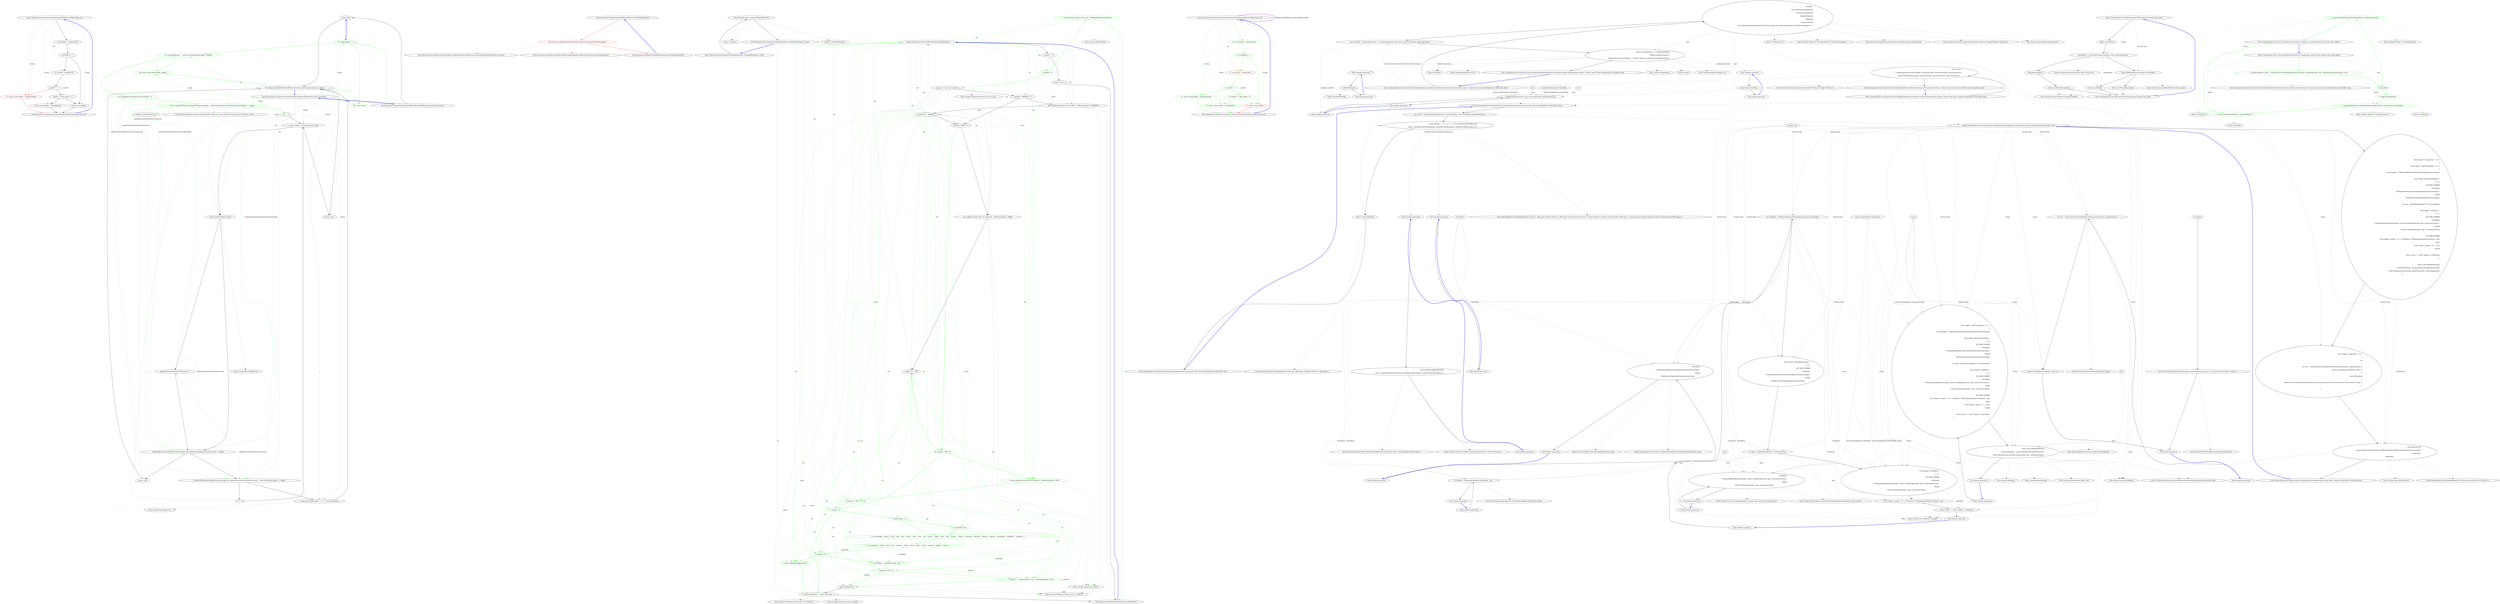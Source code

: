 digraph  {
m2_0 [cluster="Humanizer.Localisation.RussianFormatter.GetResourceKey(string, int)", file="EnglishNumberToWordsConverter.cs", label="Entry Humanizer.Localisation.RussianFormatter.GetResourceKey(string, int)", span="7-7"];
m2_1 [cluster="Humanizer.Localisation.RussianFormatter.GetResourceKey(string, int)", file="EnglishNumberToWordsConverter.cs", label="var mod100 = number%100", span="9-9"];
m2_3 [cluster="Humanizer.Localisation.RussianFormatter.GetResourceKey(string, int)", file="EnglishNumberToWordsConverter.cs", label="var mod10 = number%10", span="12-12"];
m2_5 [cluster="Humanizer.Localisation.RussianFormatter.GetResourceKey(string, int)", color=red, community=0, file="EnglishNumberToWordsConverter.cs", label="17: return resourceKey + SingularPostfix;", span="15-15"];
m2_7 [cluster="Humanizer.Localisation.RussianFormatter.GetResourceKey(string, int)", file="EnglishNumberToWordsConverter.cs", label="return resourceKey + PaucalPostfix;", span="18-18"];
m2_8 [cluster="Humanizer.Localisation.RussianFormatter.GetResourceKey(string, int)", file="EnglishNumberToWordsConverter.cs", label="return resourceKey;", span="21-21"];
m2_2 [cluster="Humanizer.Localisation.RussianFormatter.GetResourceKey(string, int)", file="EnglishNumberToWordsConverter.cs", label="mod100/10 != 1", span="10-10"];
m2_4 [cluster="Humanizer.Localisation.RussianFormatter.GetResourceKey(string, int)", file="EnglishNumberToWordsConverter.cs", label="mod10 == 1", span="14-14"];
m2_6 [cluster="Humanizer.Localisation.RussianFormatter.GetResourceKey(string, int)", file="EnglishNumberToWordsConverter.cs", label="mod10 > 1 && mod10 < 5", span="17-17"];
m2_9 [cluster="Humanizer.Localisation.RussianFormatter.GetResourceKey(string, int)", file="EnglishNumberToWordsConverter.cs", label="Exit Humanizer.Localisation.RussianFormatter.GetResourceKey(string, int)", span="7-7"];
m5_2 [cluster="Humanizer.FixedNumberOfCharactersTruncator.Truncate(string, int, string)", file="INumberToWordsConverter.cs", label="return null;", span="13-13"];
m5_3 [cluster="Humanizer.FixedNumberOfCharactersTruncator.Truncate(string, int, string)", color=green, community=0, file="INumberToWordsConverter.cs", label="10: value.Length == 0", span="15-15"];
m5_0 [cluster="Humanizer.Localisation.NumberToWords.INumberToWordsConverter.Convert(int)", file="INumberToWordsConverter.cs", label="Entry Humanizer.Localisation.NumberToWords.INumberToWordsConverter.Convert(int)", span="12-12"];
m5_1 [cluster="Humanizer.Localisation.NumberToWords.INumberToWordsConverter.Convert(int)", file="INumberToWordsConverter.cs", label="Exit Humanizer.Localisation.NumberToWords.INumberToWordsConverter.Convert(int)", span="12-12"];
m5_4 [cluster="Humanizer.FixedNumberOfCharactersTruncator.Truncate(string, int, string)", color=green, community=0, file="INumberToWordsConverter.cs", label="26: return value;", span="16-16"];
m5_5 [cluster="Humanizer.FixedNumberOfCharactersTruncator.Truncate(string, int, string)", color=green, community=0, file="INumberToWordsConverter.cs", label="10: truncationString == null || truncationString.Length > length", span="18-18"];
m5_6 [cluster="Humanizer.FixedNumberOfCharactersTruncator.Truncate(string, int, string)", color=green, community=0, file="INumberToWordsConverter.cs", label="26: return value.Substring(0, length);", span="19-19"];
m5_7 [cluster="Humanizer.FixedNumberOfCharactersTruncator.Truncate(string, int, string)", color=green, community=0, file="INumberToWordsConverter.cs", label="5: var alphaNumericalCharactersProcessed = 0", span="21-21"];
m5_8 [cluster="Humanizer.FixedNumberOfCharactersTruncator.Truncate(string, int, string)", color=green, community=0, file="INumberToWordsConverter.cs", label="26: var numberOfCharactersEqualToTruncateLength = value.ToCharArray().Count(Char.IsLetterOrDigit) == length", span="23-23"];
m5_9 [cluster="Humanizer.FixedNumberOfCharactersTruncator.Truncate(string, int, string)", file="INumberToWordsConverter.cs", label="var i = 0", span="25-25"];
m5_13 [cluster="Humanizer.FixedNumberOfCharactersTruncator.Truncate(string, int, string)", file="INumberToWordsConverter.cs", label="numberOfCharactersEqualToTruncateLength && alphaNumericalCharactersProcessed == length", span="30-30"];
m5_15 [cluster="Humanizer.FixedNumberOfCharactersTruncator.Truncate(string, int, string)", file="INumberToWordsConverter.cs", label="!numberOfCharactersEqualToTruncateLength && alphaNumericalCharactersProcessed + truncationString.Length == length", span="33-33"];
m5_12 [cluster="Humanizer.FixedNumberOfCharactersTruncator.Truncate(string, int, string)", file="INumberToWordsConverter.cs", label="alphaNumericalCharactersProcessed++", span="28-28"];
m5_10 [cluster="Humanizer.FixedNumberOfCharactersTruncator.Truncate(string, int, string)", file="INumberToWordsConverter.cs", label="i < value.Length - truncationString.Length", span="25-25"];
m5_11 [cluster="Humanizer.FixedNumberOfCharactersTruncator.Truncate(string, int, string)", file="INumberToWordsConverter.cs", label="Char.IsLetterOrDigit(value[i])", span="27-27"];
m5_14 [cluster="Humanizer.FixedNumberOfCharactersTruncator.Truncate(string, int, string)", file="INumberToWordsConverter.cs", label="return value;", span="31-31"];
m5_16 [cluster="Humanizer.FixedNumberOfCharactersTruncator.Truncate(string, int, string)", file="INumberToWordsConverter.cs", label="return value.Substring(0, i + 1) + truncationString;", span="34-34"];
m5_18 [cluster="Humanizer.FixedNumberOfCharactersTruncator.Truncate(string, int, string)", file="INumberToWordsConverter.cs", label="return value;", span="37-37"];
m5_17 [cluster="Humanizer.FixedNumberOfCharactersTruncator.Truncate(string, int, string)", file="INumberToWordsConverter.cs", label="i++", span="25-25"];
m5_19 [cluster="Humanizer.FixedNumberOfCharactersTruncator.Truncate(string, int, string)", file="INumberToWordsConverter.cs", label="Exit Humanizer.FixedNumberOfCharactersTruncator.Truncate(string, int, string)", span="10-10"];
m5_22 [cluster="System.Collections.Generic.IEnumerable<TSource>.Count<TSource>(System.Func<TSource, bool>)", file="INumberToWordsConverter.cs", label="Entry System.Collections.Generic.IEnumerable<TSource>.Count<TSource>(System.Func<TSource, bool>)", span="0-0"];
m5_23 [cluster="char.IsLetterOrDigit(char)", file="INumberToWordsConverter.cs", label="Entry char.IsLetterOrDigit(char)", span="0-0"];
m5_20 [cluster="string.Substring(int, int)", file="INumberToWordsConverter.cs", label="Entry string.Substring(int, int)", span="0-0"];
m5_21 [cluster="string.ToCharArray()", file="INumberToWordsConverter.cs", label="Entry string.ToCharArray()", span="0-0"];
m6_0 [cluster="Humanizer.NumberToOrdinalWordsExtension.ToOrdinalWords(int)", file="NumberToOrdinalWordsExtension.cs", label="Entry Humanizer.NumberToOrdinalWordsExtension.ToOrdinalWords(int)", span="14-14"];
m6_1 [cluster="Humanizer.NumberToOrdinalWordsExtension.ToOrdinalWords(int)", color=red, community=0, file="NumberToOrdinalWordsExtension.cs", label="26: return new EnglishNumberToWordsConverter().ConvertToOrdinal(number);", span="16-16"];
m6_2 [cluster="Humanizer.NumberToOrdinalWordsExtension.ToOrdinalWords(int)", file="NumberToOrdinalWordsExtension.cs", label="Exit Humanizer.NumberToOrdinalWordsExtension.ToOrdinalWords(int)", span="14-14"];
m6_3 [cluster="Humanizer.Localisation.NumberToWords.EnglishNumberToWordsConverter.EnglishNumberToWordsConverter()", file="NumberToOrdinalWordsExtension.cs", label="Entry Humanizer.Localisation.NumberToWords.EnglishNumberToWordsConverter.EnglishNumberToWordsConverter()", span="5-5"];
m6_4 [cluster="Humanizer.Localisation.NumberToWords.EnglishNumberToWordsConverter.ConvertToOrdinal(int)", file="NumberToOrdinalWordsExtension.cs", label="Entry Humanizer.Localisation.NumberToWords.EnglishNumberToWordsConverter.ConvertToOrdinal(int)", span="76-76"];
m7_4 [cluster="Unk.Equal", file="NumberToOrdinalWordsTests.cs", label="Entry Unk.Equal", span=""];
m7_0 [cluster="Humanizer.Tests.NumberToOrdinalWordsTests.ToOrdinalWords(int, string)", file="NumberToOrdinalWordsTests.cs", label="Entry Humanizer.Tests.NumberToOrdinalWordsTests.ToOrdinalWords(int, string)", span="50-50"];
m7_1 [cluster="Humanizer.Tests.NumberToOrdinalWordsTests.ToOrdinalWords(int, string)", file="NumberToOrdinalWordsTests.cs", label="Assert.Equal(words, number.ToOrdinalWords())", span="52-52"];
m7_2 [cluster="Humanizer.Tests.NumberToOrdinalWordsTests.ToOrdinalWords(int, string)", file="NumberToOrdinalWordsTests.cs", label="Exit Humanizer.Tests.NumberToOrdinalWordsTests.ToOrdinalWords(int, string)", span="50-50"];
m7_3 [cluster="int.ToOrdinalWords()", file="NumberToOrdinalWordsTests.cs", label="Entry int.ToOrdinalWords()", span="14-14"];
m8_28 [cluster="System.Math.Abs(int)", file="NumberToWordsExtension.cs", label="Entry System.Math.Abs(int)", span="0-0"];
m8_30 [cluster="System.Collections.Generic.List<T>.List()", file="NumberToWordsExtension.cs", label="Entry System.Collections.Generic.List<T>.List()", span="0-0"];
m8_32 [cluster="System.Collections.Generic.List<T>.ToArray()", file="NumberToWordsExtension.cs", label="Entry System.Collections.Generic.List<T>.ToArray()", span="0-0"];
m8_31 [cluster="System.Collections.Generic.List<T>.Add(T)", file="NumberToWordsExtension.cs", label="Entry System.Collections.Generic.List<T>.Add(T)", span="0-0"];
m8_33 [cluster="string.Join(string, params string[])", file="NumberToWordsExtension.cs", label="Entry string.Join(string, params string[])", span="0-0"];
m8_0 [cluster="Humanizer.NumberToWordsExtension.ToWords(int)", file="NumberToWordsExtension.cs", label="Entry Humanizer.NumberToWordsExtension.ToWords(int)", span="14-14"];
m8_3 [cluster="Humanizer.NumberToWordsExtension.ToWords(int)", color=green, community=0, file="NumberToWordsExtension.cs", label="3: number < 0", span="19-19"];
m8_1 [cluster="Humanizer.NumberToWordsExtension.ToWords(int)", file="NumberToWordsExtension.cs", label="number == 0", span="16-16"];
m8_4 [cluster="Humanizer.NumberToWordsExtension.ToWords(int)", color=green, community=0, file="NumberToWordsExtension.cs", label="7: return string.Format(''minus {0}'', ToWords(Math.Abs(number)));", span="20-20"];
m8_5 [cluster="Humanizer.NumberToWordsExtension.ToWords(int)", file="NumberToWordsExtension.cs", label="var parts = new List<string>()", span="22-22"];
m8_12 [cluster="Humanizer.NumberToWordsExtension.ToWords(int)", color=green, community=0, file="NumberToWordsExtension.cs", label="18: (number / 100) > 0", span="36-36"];
m8_8 [cluster="Humanizer.NumberToWordsExtension.ToWords(int)", file="NumberToWordsExtension.cs", label="number %= 1000000", span="27-27"];
m8_9 [cluster="Humanizer.NumberToWordsExtension.ToWords(int)", file="NumberToWordsExtension.cs", label="(number / 1000) > 0", span="30-30"];
m8_11 [cluster="Humanizer.NumberToWordsExtension.ToWords(int)", file="NumberToWordsExtension.cs", label="number %= 1000", span="33-33"];
m8_13 [cluster="Humanizer.NumberToWordsExtension.ToWords(int)", color=green, community=0, file="NumberToWordsExtension.cs", label="3: parts.Add(string.Format(''{0} hundred'', ToWords(number / 100)))", span="38-38"];
m8_15 [cluster="Humanizer.NumberToWordsExtension.ToWords(int)", color=green, community=0, file="NumberToWordsExtension.cs", label="3: number > 0", span="42-42"];
m8_14 [cluster="Humanizer.NumberToWordsExtension.ToWords(int)", color=green, community=0, file="NumberToWordsExtension.cs", label="7: number %= 100", span="39-39"];
m8_20 [cluster="Humanizer.NumberToWordsExtension.ToWords(int)", color=green, community=0, file="NumberToWordsExtension.cs", label="7: number < 20", span="50-50"];
m8_21 [cluster="Humanizer.NumberToWordsExtension.ToWords(int)", color=green, community=0, file="NumberToWordsExtension.cs", label="3: parts.Add(unitsMap[number])", span="51-51"];
m8_22 [cluster="Humanizer.NumberToWordsExtension.ToWords(int)", color=green, community=0, file="NumberToWordsExtension.cs", label="7: var lastPart = tensMap[number / 10]", span="54-54"];
m8_23 [cluster="Humanizer.NumberToWordsExtension.ToWords(int)", color=green, community=0, file="NumberToWordsExtension.cs", label="7: (number % 10) > 0", span="55-55"];
m8_24 [cluster="Humanizer.NumberToWordsExtension.ToWords(int)", color=green, community=0, file="NumberToWordsExtension.cs", label="7: lastPart += string.Format(''-{0}'', unitsMap[number % 10])", span="56-56"];
m8_16 [cluster="Humanizer.NumberToWordsExtension.ToWords(int)", color=green, community=0, file="NumberToWordsExtension.cs", label="7: parts.Count != 0", span="44-44"];
m8_26 [cluster="Humanizer.NumberToWordsExtension.ToWords(int)", file="NumberToWordsExtension.cs", label="return string.Join('' '', parts.ToArray());", span="61-61"];
m8_19 [cluster="Humanizer.NumberToWordsExtension.ToWords(int)", color=green, community=0, file="NumberToWordsExtension.cs", label="3: var tensMap = new[] { ''zero'', ''ten'', ''twenty'', ''thirty'', ''forty'', ''fifty'', ''sixty'', ''seventy'', ''eighty'', ''ninety'' }", span="48-48"];
m8_18 [cluster="Humanizer.NumberToWordsExtension.ToWords(int)", color=green, community=0, file="NumberToWordsExtension.cs", label="7: var unitsMap = new[] { ''zero'', ''one'', ''two'', ''three'', ''four'', ''five'', ''six'', ''seven'', ''eight'', ''nine'', ''ten'', ''eleven'', ''twelve'', ''thirteen'', ''fourteen'', ''fifteen'', ''sixteen'', ''seventeen'', ''eighteen'', ''nineteen'' }", span="47-47"];
m8_25 [cluster="Humanizer.NumberToWordsExtension.ToWords(int)", file="NumberToWordsExtension.cs", label="parts.Add(lastPart)", span="57-57"];
m8_17 [cluster="Humanizer.NumberToWordsExtension.ToWords(int)", color=green, community=0, file="NumberToWordsExtension.cs", label="3: parts.Add(''and'')", span="45-45"];
m8_7 [cluster="Humanizer.NumberToWordsExtension.ToWords(int)", file="NumberToWordsExtension.cs", label="parts.Add(string.Format(''{0} million'', ToWords(number / 1000000)))", span="26-26"];
m8_10 [cluster="Humanizer.NumberToWordsExtension.ToWords(int)", file="NumberToWordsExtension.cs", label="parts.Add(string.Format(''{0} thousand'', ToWords(number / 1000)))", span="32-32"];
m8_6 [cluster="Humanizer.NumberToWordsExtension.ToWords(int)", file="NumberToWordsExtension.cs", label="(number / 1000000) > 0", span="24-24"];
m8_2 [cluster="Humanizer.NumberToWordsExtension.ToWords(int)", file="NumberToWordsExtension.cs", label="return ''zero'';", span="17-17"];
m8_27 [cluster="Humanizer.NumberToWordsExtension.ToWords(int)", file="NumberToWordsExtension.cs", label="Exit Humanizer.NumberToWordsExtension.ToWords(int)", span="14-14"];
m8_29 [cluster="string.Format(string, object)", file="NumberToWordsExtension.cs", label="Entry string.Format(string, object)", span="0-0"];
m10_0 [cluster="Humanizer.Localisation.Formatters.RussianFormatter.GetResourceKey(string, int)", file="RussianFormatter.cs", label="Entry Humanizer.Localisation.Formatters.RussianFormatter.GetResourceKey(string, int)", span="7-7"];
m10_1 [cluster="Humanizer.Localisation.Formatters.RussianFormatter.GetResourceKey(string, int)", color=green, community=0, file="RussianFormatter.cs", label="11: var mod100 = number%100", span="9-9"];
m10_3 [cluster="Humanizer.Localisation.Formatters.RussianFormatter.GetResourceKey(string, int)", color=red, community=0, file="RussianFormatter.cs", label="11: var mod10 = number%10", span="12-12"];
m10_5 [cluster="Humanizer.Localisation.Formatters.RussianFormatter.GetResourceKey(string, int)", color=green, community=0, file="RussianFormatter.cs", label="11: return resourceKey + SingularPostfix;", span="15-15"];
m10_7 [cluster="Humanizer.Localisation.Formatters.RussianFormatter.GetResourceKey(string, int)", color=green, community=0, file="RussianFormatter.cs", label="11: return resourceKey + PaucalPostfix;", span="18-18"];
m10_8 [cluster="Humanizer.Localisation.Formatters.RussianFormatter.GetResourceKey(string, int)", color=red, community=0, file="RussianFormatter.cs", label="11: return resourceKey;", span="21-21"];
m10_2 [cluster="Humanizer.Localisation.Formatters.RussianFormatter.GetResourceKey(string, int)", color=green, community=0, file="RussianFormatter.cs", label="17: mod100/10 != 1", span="10-10"];
m10_4 [cluster="Humanizer.Localisation.Formatters.RussianFormatter.GetResourceKey(string, int)", color=green, community=0, file="RussianFormatter.cs", label="11: mod10 == 1", span="14-14"];
m10_6 [cluster="Humanizer.Localisation.Formatters.RussianFormatter.GetResourceKey(string, int)", color=green, community=0, file="RussianFormatter.cs", label="17: mod10 > 1 && mod10 < 5", span="17-17"];
m10_9 [cluster="Humanizer.Localisation.Formatters.RussianFormatter.GetResourceKey(string, int)", file="RussianFormatter.cs", label="Exit Humanizer.Localisation.Formatters.RussianFormatter.GetResourceKey(string, int)", span="7-7"];
m12_76 [cluster="System.Convert.ChangeType(object, System.Type, System.IFormatProvider)", file="RussianGrammaticalNumberDetector.cs", label="Entry System.Convert.ChangeType(object, System.Type, System.IFormatProvider)", span="0-0"];
m12_49 [cluster="System.Type.IsPrimitiveEx()", file="RussianGrammaticalNumberDetector.cs", label="Entry System.Type.IsPrimitiveEx()", span="228-228"];
m12_17 [cluster="Unk.Any", file="RussianGrammaticalNumberDetector.cs", label="Entry Unk.Any", span=""];
m12_44 [cluster="System.Exception.RethrowWhenAbsentIn(System.Collections.Generic.IEnumerable<System.Type>)", file="RussianGrammaticalNumberDetector.cs", label="Entry System.Exception.RethrowWhenAbsentIn(System.Collections.Generic.IEnumerable<System.Type>)", span="11-11"];
m12_91 [cluster="CommandLine.Core.TypeConverter.ToEnum(string, System.Type, bool)", file="RussianGrammaticalNumberDetector.cs", label="Entry CommandLine.Core.TypeConverter.ToEnum(string, System.Type, bool)", span="110-110"];
m12_92 [cluster="CommandLine.Core.TypeConverter.ToEnum(string, System.Type, bool)", file="RussianGrammaticalNumberDetector.cs", label="object parsedValue", span="112-112"];
m12_93 [cluster="CommandLine.Core.TypeConverter.ToEnum(string, System.Type, bool)", file="RussianGrammaticalNumberDetector.cs", label="parsedValue = Enum.Parse(conversionType, value, ignoreValueCase)", span="115-115"];
m12_96 [cluster="CommandLine.Core.TypeConverter.ToEnum(string, System.Type, bool)", file="RussianGrammaticalNumberDetector.cs", label="Enum.IsDefined(conversionType, parsedValue)", span="121-121"];
m12_94 [cluster="CommandLine.Core.TypeConverter.ToEnum(string, System.Type, bool)", file="RussianGrammaticalNumberDetector.cs", label=ArgumentException, span="117-117"];
m12_97 [cluster="CommandLine.Core.TypeConverter.ToEnum(string, System.Type, bool)", file="RussianGrammaticalNumberDetector.cs", label="return parsedValue;", span="123-123"];
m12_95 [cluster="CommandLine.Core.TypeConverter.ToEnum(string, System.Type, bool)", file="RussianGrammaticalNumberDetector.cs", label="throw new FormatException();", span="119-119"];
m12_98 [cluster="CommandLine.Core.TypeConverter.ToEnum(string, System.Type, bool)", file="RussianGrammaticalNumberDetector.cs", label="throw new FormatException();", span="125-125"];
m12_99 [cluster="CommandLine.Core.TypeConverter.ToEnum(string, System.Type, bool)", file="RussianGrammaticalNumberDetector.cs", label="Exit CommandLine.Core.TypeConverter.ToEnum(string, System.Type, bool)", span="110-110"];
m12_102 [cluster="System.Enum.IsDefined(System.Type, object)", file="RussianGrammaticalNumberDetector.cs", label="Entry System.Enum.IsDefined(System.Type, object)", span="0-0"];
m12_18 [cluster="CSharpx.Maybe.Nothing<T>()", file="RussianGrammaticalNumberDetector.cs", label="Entry CSharpx.Maybe.Nothing<T>()", span="116-116"];
m12_100 [cluster="System.Enum.Parse(System.Type, string, bool)", file="RussianGrammaticalNumberDetector.cs", label="Entry System.Enum.Parse(System.Type, string, bool)", span="0-0"];
m12_72 [cluster="System.Nullable.GetUnderlyingType(System.Type)", file="RussianGrammaticalNumberDetector.cs", label="Entry System.Nullable.GetUnderlyingType(System.Type)", span="0-0"];
m12_13 [cluster="T.ToMaybe<T>()", file="RussianGrammaticalNumberDetector.cs", label="Entry T.ToMaybe<T>()", span="249-249"];
m12_27 [cluster="Unk.MatchNothing", file="RussianGrammaticalNumberDetector.cs", label="Entry Unk.MatchNothing", span=""];
m12_77 [cluster="CommandLine.Infrastructure.FSharpOptionHelper.Some(System.Type, object)", file="RussianGrammaticalNumberDetector.cs", label="Entry CommandLine.Infrastructure.FSharpOptionHelper.Some(System.Type, object)", span="21-21"];
m12_3 [cluster="System.Collections.Generic.IEnumerable<TSource>.Single<TSource>()", file="RussianGrammaticalNumberDetector.cs", label="Entry System.Collections.Generic.IEnumerable<TSource>.Single<TSource>()", span="0-0"];
m12_37 [cluster="RailwaySharp.ErrorHandling.Result<TSuccess, TMessage>.ToMaybe<TSuccess, TMessage>()", file="RussianGrammaticalNumberDetector.cs", label="Entry RailwaySharp.ErrorHandling.Result<TSuccess, TMessage>.ToMaybe<TSuccess, TMessage>()", span="25-25"];
m12_35 [cluster="CommandLine.Core.TypeConverter.ChangeTypeScalarImpl(string, System.Type, System.Globalization.CultureInfo, bool)", file="RussianGrammaticalNumberDetector.cs", label="Entry CommandLine.Core.TypeConverter.ChangeTypeScalarImpl(string, System.Type, System.Globalization.CultureInfo, bool)", span="51-51"];
m12_45 [cluster="CommandLine.Core.TypeConverter.ChangeTypeScalarImpl(string, System.Type, System.Globalization.CultureInfo, bool)", file="RussianGrammaticalNumberDetector.cs", label="Func<object> changeType = () =>\r\n            {\r\n                Func<object> safeChangeType = () =>\r\n                {\r\n                    var isFsOption = ReflectionHelper.IsFSharpOptionType(conversionType);\r\n\r\n                    Func<Type> getUnderlyingType =\r\n                        () =>\r\n#if !SKIP_FSHARP\r\n                            isFsOption\r\n                                ? FSharpOptionHelper.GetUnderlyingType(conversionType) :\r\n#endif\r\n                                Nullable.GetUnderlyingType(conversionType);\r\n\r\n                    var type = getUnderlyingType() ?? conversionType;\r\n\r\n                    Func<object> withValue =\r\n                        () =>\r\n#if !SKIP_FSHARP\r\n                            isFsOption\r\n                                ? FSharpOptionHelper.Some(type, Convert.ChangeType(value, type, conversionCulture)) :\r\n#endif\r\n                                Convert.ChangeType(value, type, conversionCulture);\r\n\r\n#if !SKIP_FSHARP\r\n                    Func<object> empty = () => isFsOption ? FSharpOptionHelper.None(type) : null;\r\n#else\r\n                    Func<object> empty = () => null;\r\n#endif\r\n\r\n                    return (value == null) ? empty() : withValue();\r\n                };\r\n\r\n                return value.IsBooleanString()\r\n                    ? value.ToBoolean() : conversionType.GetTypeInfo().IsEnum\r\n                        ? value.ToEnum(conversionType, ignoreValueCase) : safeChangeType();\r\n            }", span="53-89"];
m12_46 [cluster="CommandLine.Core.TypeConverter.ChangeTypeScalarImpl(string, System.Type, System.Globalization.CultureInfo, bool)", file="RussianGrammaticalNumberDetector.cs", label="Func<object> makeType = () =>\r\n            {\r\n                try\r\n                {\r\n                    var ctor = conversionType.GetTypeInfo().GetConstructor(new[] { typeof(string) });\r\n                    return ctor.Invoke(new object[] { value });\r\n                }\r\n                catch (Exception)\r\n                {\r\n                    throw new FormatException(''Destination conversion type must have a constructor that accepts a string.'');\r\n                }\r\n            }", span="91-102"];
m12_47 [cluster="CommandLine.Core.TypeConverter.ChangeTypeScalarImpl(string, System.Type, System.Globalization.CultureInfo, bool)", file="RussianGrammaticalNumberDetector.cs", label="return Result.Try(\r\n                conversionType.IsPrimitiveEx() || ReflectionHelper.IsFSharpOptionType(conversionType)\r\n                    ? changeType\r\n                    : makeType);", span="104-107"];
m12_48 [cluster="CommandLine.Core.TypeConverter.ChangeTypeScalarImpl(string, System.Type, System.Globalization.CultureInfo, bool)", file="RussianGrammaticalNumberDetector.cs", label="Exit CommandLine.Core.TypeConverter.ChangeTypeScalarImpl(string, System.Type, System.Globalization.CultureInfo, bool)", span="51-51"];
m12_15 [cluster="CSharpx.Maybe<T>.FromJustOrFail<T>(System.Exception)", file="RussianGrammaticalNumberDetector.cs", label="Entry CSharpx.Maybe<T>.FromJustOrFail<T>(System.Exception)", span="355-355"];
m12_14 [cluster="System.InvalidOperationException.InvalidOperationException(string)", file="RussianGrammaticalNumberDetector.cs", label="Entry System.InvalidOperationException.InvalidOperationException(string)", span="0-0"];
m12_20 [cluster="CSharpx.Maybe.Just<T>(T)", file="RussianGrammaticalNumberDetector.cs", label="Entry CSharpx.Maybe.Just<T>(T)", span="124-124"];
m12_0 [cluster="CommandLine.Core.TypeConverter.ChangeType(System.Collections.Generic.IEnumerable<string>, System.Type, bool, System.Globalization.CultureInfo, bool)", file="RussianGrammaticalNumberDetector.cs", label="Entry CommandLine.Core.TypeConverter.ChangeType(System.Collections.Generic.IEnumerable<string>, System.Type, bool, System.Globalization.CultureInfo, bool)", span="18-18"];
m12_1 [cluster="CommandLine.Core.TypeConverter.ChangeType(System.Collections.Generic.IEnumerable<string>, System.Type, bool, System.Globalization.CultureInfo, bool)", file="RussianGrammaticalNumberDetector.cs", label="return scalar\r\n                ? ChangeTypeScalar(values.Single(), conversionType, conversionCulture, ignoreValueCase)\r\n                : ChangeTypeSequence(values, conversionType, conversionCulture, ignoreValueCase);", span="20-22"];
m12_2 [cluster="CommandLine.Core.TypeConverter.ChangeType(System.Collections.Generic.IEnumerable<string>, System.Type, bool, System.Globalization.CultureInfo, bool)", file="RussianGrammaticalNumberDetector.cs", label="Exit CommandLine.Core.TypeConverter.ChangeType(System.Collections.Generic.IEnumerable<string>, System.Type, bool, System.Globalization.CultureInfo, bool)", span="18-18"];
m12_90 [cluster="System.FormatException.FormatException(string)", file="RussianGrammaticalNumberDetector.cs", label="Entry System.FormatException.FormatException(string)", span="0-0"];
m12_12 [cluster="System.Collections.Generic.IEnumerable<TSource>.SingleOrDefault<TSource>()", file="RussianGrammaticalNumberDetector.cs", label="Entry System.Collections.Generic.IEnumerable<TSource>.SingleOrDefault<TSource>()", span="0-0"];
m12_101 [cluster="System.FormatException.FormatException()", file="RussianGrammaticalNumberDetector.cs", label="Entry System.FormatException.FormatException()", span="0-0"];
m12_71 [cluster="CommandLine.Infrastructure.FSharpOptionHelper.GetUnderlyingType(System.Type)", file="RussianGrammaticalNumberDetector.cs", label="Entry CommandLine.Infrastructure.FSharpOptionHelper.GetUnderlyingType(System.Type)", span="12-12"];
m12_5 [cluster="CommandLine.Core.TypeConverter.ChangeTypeSequence(System.Collections.Generic.IEnumerable<string>, System.Type, System.Globalization.CultureInfo, bool)", file="RussianGrammaticalNumberDetector.cs", label="Entry CommandLine.Core.TypeConverter.ChangeTypeSequence(System.Collections.Generic.IEnumerable<string>, System.Type, System.Globalization.CultureInfo, bool)", span="25-25"];
m12_6 [cluster="CommandLine.Core.TypeConverter.ChangeTypeSequence(System.Collections.Generic.IEnumerable<string>, System.Type, System.Globalization.CultureInfo, bool)", file="RussianGrammaticalNumberDetector.cs", label="var type =\r\n                conversionType.GetTypeInfo()\r\n                              .GetGenericArguments()\r\n                              .SingleOrDefault()\r\n                              .ToMaybe()\r\n                              .FromJustOrFail(\r\n                                  new InvalidOperationException(''Non scalar properties should be sequence of type IEnumerable<T>.'')\r\n                    )", span="27-34"];
m12_7 [cluster="CommandLine.Core.TypeConverter.ChangeTypeSequence(System.Collections.Generic.IEnumerable<string>, System.Type, System.Globalization.CultureInfo, bool)", file="RussianGrammaticalNumberDetector.cs", label="var converted = values.Select(value => ChangeTypeScalar(value, type, conversionCulture, ignoreValueCase))", span="36-36"];
m12_8 [cluster="CommandLine.Core.TypeConverter.ChangeTypeSequence(System.Collections.Generic.IEnumerable<string>, System.Type, System.Globalization.CultureInfo, bool)", file="RussianGrammaticalNumberDetector.cs", label="return converted.Any(a => a.MatchNothing())\r\n                ? Maybe.Nothing<object>()\r\n                : Maybe.Just(converted.Select(c => ((Just<object>)c).Value).ToUntypedArray(type));", span="38-40"];
m12_9 [cluster="CommandLine.Core.TypeConverter.ChangeTypeSequence(System.Collections.Generic.IEnumerable<string>, System.Type, System.Globalization.CultureInfo, bool)", file="RussianGrammaticalNumberDetector.cs", label="Exit CommandLine.Core.TypeConverter.ChangeTypeSequence(System.Collections.Generic.IEnumerable<string>, System.Type, System.Globalization.CultureInfo, bool)", span="25-25"];
m12_11 [cluster="System.Type.GetGenericArguments()", file="RussianGrammaticalNumberDetector.cs", label="Entry System.Type.GetGenericArguments()", span="0-0"];
m12_43 [cluster="System.Collections.Generic.IEnumerable<TSource>.First<TSource>()", file="RussianGrammaticalNumberDetector.cs", label="Entry System.Collections.Generic.IEnumerable<TSource>.First<TSource>()", span="0-0"];
m12_36 [cluster="RailwaySharp.ErrorHandling.Result<TSuccess, TMessage>.Match<TSuccess, TMessage>(System.Action<TSuccess, System.Collections.Generic.IEnumerable<TMessage>>, System.Action<System.Collections.Generic.IEnumerable<TMessage>>)", file="RussianGrammaticalNumberDetector.cs", label="Entry RailwaySharp.ErrorHandling.Result<TSuccess, TMessage>.Match<TSuccess, TMessage>(System.Action<TSuccess, System.Collections.Generic.IEnumerable<TMessage>>, System.Action<System.Collections.Generic.IEnumerable<TMessage>>)", span="495-495"];
m12_10 [cluster="System.Type.GetTypeInfo()", file="RussianGrammaticalNumberDetector.cs", label="Entry System.Type.GetTypeInfo()", span="0-0"];
m12_82 [cluster="lambda expression", file="RussianGrammaticalNumberDetector.cs", label="Entry lambda expression", span="91-102"];
m12_22 [cluster="lambda expression", file="RussianGrammaticalNumberDetector.cs", label="ChangeTypeScalar(value, type, conversionCulture, ignoreValueCase)", span="36-36"];
m12_21 [cluster="lambda expression", file="RussianGrammaticalNumberDetector.cs", label="Entry lambda expression", span="36-36"];
m12_24 [cluster="lambda expression", file="RussianGrammaticalNumberDetector.cs", label="Entry lambda expression", span="38-38"];
m12_28 [cluster="lambda expression", file="RussianGrammaticalNumberDetector.cs", label="Entry lambda expression", span="40-40"];
m12_23 [cluster="lambda expression", file="RussianGrammaticalNumberDetector.cs", label="Exit lambda expression", span="36-36"];
m12_25 [cluster="lambda expression", file="RussianGrammaticalNumberDetector.cs", label="a.MatchNothing()", span="38-38"];
m12_26 [cluster="lambda expression", file="RussianGrammaticalNumberDetector.cs", label="Exit lambda expression", span="38-38"];
m12_29 [cluster="lambda expression", file="RussianGrammaticalNumberDetector.cs", label="((Just<object>)c).Value", span="40-40"];
m12_30 [cluster="lambda expression", file="RussianGrammaticalNumberDetector.cs", label="Exit lambda expression", span="40-40"];
m12_38 [cluster="lambda expression", file="RussianGrammaticalNumberDetector.cs", label="Entry lambda expression", span="46-46"];
m12_40 [cluster="lambda expression", file="RussianGrammaticalNumberDetector.cs", label="Entry lambda expression", span="46-47"];
m12_39 [cluster="lambda expression", file="RussianGrammaticalNumberDetector.cs", label="Exit lambda expression", span="46-46"];
m12_41 [cluster="lambda expression", file="RussianGrammaticalNumberDetector.cs", label="e.First().RethrowWhenAbsentIn(\r\n                new[] { typeof(InvalidCastException), typeof(FormatException), typeof(OverflowException) })", span="46-47"];
m12_42 [cluster="lambda expression", file="RussianGrammaticalNumberDetector.cs", label="Exit lambda expression", span="46-47"];
m12_53 [cluster="lambda expression", file="RussianGrammaticalNumberDetector.cs", label="Func<object> safeChangeType = () =>\r\n                {\r\n                    var isFsOption = ReflectionHelper.IsFSharpOptionType(conversionType);\r\n\r\n                    Func<Type> getUnderlyingType =\r\n                        () =>\r\n#if !SKIP_FSHARP\r\n                            isFsOption\r\n                                ? FSharpOptionHelper.GetUnderlyingType(conversionType) :\r\n#endif\r\n                                Nullable.GetUnderlyingType(conversionType);\r\n\r\n                    var type = getUnderlyingType() ?? conversionType;\r\n\r\n                    Func<object> withValue =\r\n                        () =>\r\n#if !SKIP_FSHARP\r\n                            isFsOption\r\n                                ? FSharpOptionHelper.Some(type, Convert.ChangeType(value, type, conversionCulture)) :\r\n#endif\r\n                                Convert.ChangeType(value, type, conversionCulture);\r\n\r\n#if !SKIP_FSHARP\r\n                    Func<object> empty = () => isFsOption ? FSharpOptionHelper.None(type) : null;\r\n#else\r\n                    Func<object> empty = () => null;\r\n#endif\r\n\r\n                    return (value == null) ? empty() : withValue();\r\n                }", span="55-84"];
m12_61 [cluster="lambda expression", file="RussianGrammaticalNumberDetector.cs", label="var isFsOption = ReflectionHelper.IsFSharpOptionType(conversionType)", span="57-57"];
m12_62 [cluster="lambda expression", file="RussianGrammaticalNumberDetector.cs", label="Func<Type> getUnderlyingType =\r\n                        () =>\r\n#if !SKIP_FSHARP\r\n                            isFsOption\r\n                                ? FSharpOptionHelper.GetUnderlyingType(conversionType) :\r\n#endif\r\n                                Nullable.GetUnderlyingType(conversionType)", span="59-65"];
m12_69 [cluster="lambda expression", file="RussianGrammaticalNumberDetector.cs", label="isFsOption\r\n                                ? FSharpOptionHelper.GetUnderlyingType(conversionType) :\r\n#endif\r\n                                Nullable.GetUnderlyingType(conversionType)", span="62-65"];
m12_63 [cluster="lambda expression", file="RussianGrammaticalNumberDetector.cs", label="var type = getUnderlyingType() ?? conversionType", span="67-67"];
m12_64 [cluster="lambda expression", file="RussianGrammaticalNumberDetector.cs", label="Func<object> withValue =\r\n                        () =>\r\n#if !SKIP_FSHARP\r\n                            isFsOption\r\n                                ? FSharpOptionHelper.Some(type, Convert.ChangeType(value, type, conversionCulture)) :\r\n#endif\r\n                                Convert.ChangeType(value, type, conversionCulture)", span="69-75"];
m12_74 [cluster="lambda expression", file="RussianGrammaticalNumberDetector.cs", label="isFsOption\r\n                                ? FSharpOptionHelper.Some(type, Convert.ChangeType(value, type, conversionCulture)) :\r\n#endif\r\n                                Convert.ChangeType(value, type, conversionCulture)", span="72-75"];
m12_66 [cluster="lambda expression", file="RussianGrammaticalNumberDetector.cs", label="return (value == null) ? empty() : withValue();", span="83-83"];
m12_54 [cluster="lambda expression", file="RussianGrammaticalNumberDetector.cs", label="return value.IsBooleanString()\r\n                    ? value.ToBoolean() : conversionType.GetTypeInfo().IsEnum\r\n                        ? value.ToEnum(conversionType, ignoreValueCase) : safeChangeType();", span="86-88"];
m12_83 [cluster="lambda expression", file="RussianGrammaticalNumberDetector.cs", label="var ctor = conversionType.GetTypeInfo().GetConstructor(new[] { typeof(string) })", span="95-95"];
m12_84 [cluster="lambda expression", file="RussianGrammaticalNumberDetector.cs", label="return ctor.Invoke(new object[] { value });", span="96-96"];
m12_52 [cluster="lambda expression", file="RussianGrammaticalNumberDetector.cs", label="Entry lambda expression", span="53-89"];
m12_55 [cluster="lambda expression", file="RussianGrammaticalNumberDetector.cs", label="Exit lambda expression", span="53-89"];
m12_60 [cluster="lambda expression", file="RussianGrammaticalNumberDetector.cs", label="Entry lambda expression", span="55-84"];
m12_65 [cluster="lambda expression", file="RussianGrammaticalNumberDetector.cs", label="Func<object> empty = () => isFsOption ? FSharpOptionHelper.None(type) : null", span="78-78"];
m12_79 [cluster="lambda expression", file="RussianGrammaticalNumberDetector.cs", label="isFsOption ? FSharpOptionHelper.None(type) : null", span="78-78"];
m12_67 [cluster="lambda expression", file="RussianGrammaticalNumberDetector.cs", label="Exit lambda expression", span="55-84"];
m12_68 [cluster="lambda expression", file="RussianGrammaticalNumberDetector.cs", label="Entry lambda expression", span="60-65"];
m12_70 [cluster="lambda expression", file="RussianGrammaticalNumberDetector.cs", label="Exit lambda expression", span="60-65"];
m12_73 [cluster="lambda expression", file="RussianGrammaticalNumberDetector.cs", label="Entry lambda expression", span="70-75"];
m12_75 [cluster="lambda expression", file="RussianGrammaticalNumberDetector.cs", label="Exit lambda expression", span="70-75"];
m12_78 [cluster="lambda expression", file="RussianGrammaticalNumberDetector.cs", label="Entry lambda expression", span="78-78"];
m12_80 [cluster="lambda expression", file="RussianGrammaticalNumberDetector.cs", label="Exit lambda expression", span="78-78"];
m12_85 [cluster="lambda expression", file="RussianGrammaticalNumberDetector.cs", label=Exception, span="98-98"];
m12_86 [cluster="lambda expression", file="RussianGrammaticalNumberDetector.cs", label="throw new FormatException(''Destination conversion type must have a constructor that accepts a string.'');", span="100-100"];
m12_87 [cluster="lambda expression", file="RussianGrammaticalNumberDetector.cs", label="Exit lambda expression", span="91-102"];
m12_4 [cluster="CommandLine.Core.TypeConverter.ChangeTypeScalar(string, System.Type, System.Globalization.CultureInfo, bool)", file="RussianGrammaticalNumberDetector.cs", label="Entry CommandLine.Core.TypeConverter.ChangeTypeScalar(string, System.Type, System.Globalization.CultureInfo, bool)", span="43-43"];
m12_31 [cluster="CommandLine.Core.TypeConverter.ChangeTypeScalar(string, System.Type, System.Globalization.CultureInfo, bool)", file="RussianGrammaticalNumberDetector.cs", label="var result = ChangeTypeScalarImpl(value, conversionType, conversionCulture, ignoreValueCase)", span="45-45"];
m12_32 [cluster="CommandLine.Core.TypeConverter.ChangeTypeScalar(string, System.Type, System.Globalization.CultureInfo, bool)", file="RussianGrammaticalNumberDetector.cs", label="result.Match((_,__) => { }, e => e.First().RethrowWhenAbsentIn(\r\n                new[] { typeof(InvalidCastException), typeof(FormatException), typeof(OverflowException) }))", span="46-47"];
m12_33 [cluster="CommandLine.Core.TypeConverter.ChangeTypeScalar(string, System.Type, System.Globalization.CultureInfo, bool)", file="RussianGrammaticalNumberDetector.cs", label="return result.ToMaybe();", span="48-48"];
m12_34 [cluster="CommandLine.Core.TypeConverter.ChangeTypeScalar(string, System.Type, System.Globalization.CultureInfo, bool)", file="RussianGrammaticalNumberDetector.cs", label="Exit CommandLine.Core.TypeConverter.ChangeTypeScalar(string, System.Type, System.Globalization.CultureInfo, bool)", span="43-43"];
m12_16 [cluster="Unk.Select", file="RussianGrammaticalNumberDetector.cs", label="Entry Unk.Select", span=""];
m12_57 [cluster="string.ToBoolean()", file="RussianGrammaticalNumberDetector.cs", label="Entry string.ToBoolean()", span="71-71"];
m12_51 [cluster="RailwaySharp.ErrorHandling.Result.Try<TSuccess>(System.Func<TSuccess>)", file="RussianGrammaticalNumberDetector.cs", label="Entry RailwaySharp.ErrorHandling.Result.Try<TSuccess>(System.Func<TSuccess>)", span="210-210"];
m12_89 [cluster="System.Reflection.ConstructorInfo.Invoke(object[])", file="RussianGrammaticalNumberDetector.cs", label="Entry System.Reflection.ConstructorInfo.Invoke(object[])", span="0-0"];
m12_56 [cluster="string.IsBooleanString()", file="RussianGrammaticalNumberDetector.cs", label="Entry string.IsBooleanString()", span="65-65"];
m12_58 [cluster="string.ToEnum(System.Type, bool)", file="RussianGrammaticalNumberDetector.cs", label="Entry string.ToEnum(System.Type, bool)", span="110-110"];
m12_88 [cluster="System.Type.GetConstructor(System.Type[])", file="RussianGrammaticalNumberDetector.cs", label="Entry System.Type.GetConstructor(System.Type[])", span="0-0"];
m12_19 [cluster="Unk.ToUntypedArray", file="RussianGrammaticalNumberDetector.cs", label="Entry Unk.ToUntypedArray", span=""];
m12_50 [cluster="CommandLine.Infrastructure.ReflectionHelper.IsFSharpOptionType(System.Type)", file="RussianGrammaticalNumberDetector.cs", label="Entry CommandLine.Infrastructure.ReflectionHelper.IsFSharpOptionType(System.Type)", span="79-79"];
m12_81 [cluster="CommandLine.Infrastructure.FSharpOptionHelper.None(System.Type)", file="RussianGrammaticalNumberDetector.cs", label="Entry CommandLine.Infrastructure.FSharpOptionHelper.None(System.Type)", span="29-29"];
m12_59 [cluster="System.Func<TResult>.Invoke()", file="RussianGrammaticalNumberDetector.cs", label="Entry System.Func<TResult>.Invoke()", span="0-0"];
m12_103 [file="RussianGrammaticalNumberDetector.cs", label="System.Globalization.CultureInfo", span=""];
m12_104 [file="RussianGrammaticalNumberDetector.cs", label=bool, span=""];
m12_105 [file="RussianGrammaticalNumberDetector.cs", label=type, span=""];
m12_106 [file="RussianGrammaticalNumberDetector.cs", label=string, span=""];
m12_107 [file="RussianGrammaticalNumberDetector.cs", label="System.Type", span=""];
m12_108 [file="RussianGrammaticalNumberDetector.cs", label="System.Globalization.CultureInfo", span=""];
m12_109 [file="RussianGrammaticalNumberDetector.cs", label=bool, span=""];
m12_110 [file="RussianGrammaticalNumberDetector.cs", label=isFsOption, span=""];
m12_111 [file="RussianGrammaticalNumberDetector.cs", label=type, span=""];
m13_11 [cluster="Unk.BeTrue", file="RussianNumberToWordsConverter.cs", label="Entry Unk.BeTrue", span=""];
m13_0 [cluster="CommandLine.Tests.Unit.Core.TypeConverterTests.ChangeType_scalars(string, System.Type, bool, object)", file="RussianNumberToWordsConverter.cs", label="Entry CommandLine.Tests.Unit.Core.TypeConverterTests.ChangeType_scalars(string, System.Type, bool, object)", span="19-19"];
m13_1 [cluster="CommandLine.Tests.Unit.Core.TypeConverterTests.ChangeType_scalars(string, System.Type, bool, object)", color=green, community=0, file="RussianNumberToWordsConverter.cs", label="4: Maybe<object> result = TypeConverter.ChangeType(new[] {testValue}, destinationType, true, CultureInfo.InvariantCulture, true)", span="21-21"];
m13_2 [cluster="CommandLine.Tests.Unit.Core.TypeConverterTests.ChangeType_scalars(string, System.Type, bool, object)", color=green, community=0, file="RussianNumberToWordsConverter.cs", label="4: expectFail", span="23-23"];
m13_3 [cluster="CommandLine.Tests.Unit.Core.TypeConverterTests.ChangeType_scalars(string, System.Type, bool, object)", color=green, community=0, file="RussianNumberToWordsConverter.cs", label="4: result.MatchNothing().Should().BeTrue(''should fail parsing'')", span="25-25"];
m13_5 [cluster="CommandLine.Tests.Unit.Core.TypeConverterTests.ChangeType_scalars(string, System.Type, bool, object)", color=green, community=0, file="RussianNumberToWordsConverter.cs", label="4: result.MatchJust(out matchedValue).Should().BeTrue(''should parse successfully'')", span="31-31"];
m13_4 [cluster="CommandLine.Tests.Unit.Core.TypeConverterTests.ChangeType_scalars(string, System.Type, bool, object)", color=green, community=0, file="RussianNumberToWordsConverter.cs", label="4: object matchedValue", span="29-29"];
m13_6 [cluster="CommandLine.Tests.Unit.Core.TypeConverterTests.ChangeType_scalars(string, System.Type, bool, object)", color=green, community=0, file="RussianNumberToWordsConverter.cs", label="4: Assert.Equal(matchedValue, expectedResult)", span="32-32"];
m13_7 [cluster="CommandLine.Tests.Unit.Core.TypeConverterTests.ChangeType_scalars(string, System.Type, bool, object)", file="RussianNumberToWordsConverter.cs", label="Exit CommandLine.Tests.Unit.Core.TypeConverterTests.ChangeType_scalars(string, System.Type, bool, object)", span="19-19"];
m13_13 [cluster="Unk.Equal", file="RussianNumberToWordsConverter.cs", label="Entry Unk.Equal", span=""];
m13_12 [cluster="CSharpx.Maybe<T>.MatchJust(out T)", file="RussianNumberToWordsConverter.cs", label="Entry CSharpx.Maybe<T>.MatchJust(out T)", span="48-48"];
m13_9 [cluster="CSharpx.Maybe<T>.MatchNothing()", file="RussianNumberToWordsConverter.cs", label="Entry CSharpx.Maybe<T>.MatchNothing()", span="57-57"];
m13_10 [cluster="Unk.Should", file="RussianNumberToWordsConverter.cs", label="Entry Unk.Should", span=""];
m13_8 [cluster="CommandLine.Core.TypeConverter.ChangeType(System.Collections.Generic.IEnumerable<string>, System.Type, bool, System.Globalization.CultureInfo, bool)", file="RussianNumberToWordsConverter.cs", label="Entry CommandLine.Core.TypeConverter.ChangeType(System.Collections.Generic.IEnumerable<string>, System.Type, bool, System.Globalization.CultureInfo, bool)", span="18-18"];
m2_0 -> m2_1  [key=0, style=solid];
m2_0 -> m2_3  [color=darkseagreen4, key=1, label=int, style=dashed];
m2_0 -> m2_5  [color=red, key=1, label=string, style=dashed];
m2_0 -> m2_7  [color=darkseagreen4, key=1, label=string, style=dashed];
m2_0 -> m2_8  [color=darkseagreen4, key=1, label=string, style=dashed];
m2_1 -> m2_2  [key=0, style=solid];
m2_3 -> m2_4  [key=0, style=solid];
m2_3 -> m2_6  [color=darkseagreen4, key=1, label=mod10, style=dashed];
m2_5 -> m2_9  [color=red, key=0, style=solid];
m2_7 -> m2_9  [key=0, style=solid];
m2_8 -> m2_9  [key=0, style=solid];
m2_2 -> m2_3  [key=0, style=solid];
m2_2 -> m2_8  [key=0, style=solid];
m2_4 -> m2_5  [color=red, key=0, style=solid];
m2_4 -> m2_6  [key=0, style=solid];
m2_6 -> m2_7  [key=0, style=solid];
m2_6 -> m2_8  [key=0, style=solid];
m2_9 -> m2_0  [color=blue, key=0, style=bold];
m5_2 -> m5_3  [key=0, style=solid];
m5_2 -> m5_19  [key=0, style=solid];
m5_3 -> m5_2  [color=blue, key=0, style=bold];
m5_3 -> m5_4  [color=green, key=0, style=solid];
m5_3 -> m5_5  [color=green, key=0, style=solid];
m5_0 -> m5_3  [color=green, key=1, label=string, style=dashed];
m5_0 -> m5_4  [color=green, key=1, label=string, style=dashed];
m5_0 -> m5_5  [color=green, key=1, label=int, style=dashed];
m5_0 -> m5_6  [color=green, key=1, label=string, style=dashed];
m5_0 -> m5_8  [color=green, key=1, label=string, style=dashed];
m5_0 -> m5_1  [key=0, style=solid];
m5_0 -> m5_10  [color=darkseagreen4, key=1, label=string, style=dashed];
m5_0 -> m5_11  [color=darkseagreen4, key=1, label=string, style=dashed];
m5_0 -> m5_13  [color=darkseagreen4, key=1, label=int, style=dashed];
m5_0 -> m5_14  [color=darkseagreen4, key=1, label=string, style=dashed];
m5_0 -> m5_15  [color=darkseagreen4, key=1, label=int, style=dashed];
m5_0 -> m5_16  [color=darkseagreen4, key=1, label=string, style=dashed];
m5_0 -> m5_18  [color=darkseagreen4, key=1, label=string, style=dashed];
m5_1 -> m5_3  [color=green, key=0, style=solid];
m5_1 -> m5_2  [key=0, style=solid];
m5_1 -> m5_0  [color=blue, key=0, style=bold];
m5_4 -> m5_19  [color=green, key=0, style=solid];
m5_5 -> m5_6  [color=green, key=0, style=solid];
m5_5 -> m5_7  [color=green, key=0, style=solid];
m5_6 -> m5_19  [color=green, key=0, style=solid];
m5_6 -> m5_20  [color=green, key=2, style=dotted];
m5_7 -> m5_8  [color=green, key=0, style=solid];
m5_7 -> m5_12  [color=green, key=1, label=alphaNumericalCharactersProcessed, style=dashed];
m5_7 -> m5_13  [color=green, key=1, label=alphaNumericalCharactersProcessed, style=dashed];
m5_7 -> m5_15  [color=green, key=1, label=alphaNumericalCharactersProcessed, style=dashed];
m5_8 -> m5_9  [color=green, key=0, style=solid];
m5_8 -> m5_21  [color=green, key=2, style=dotted];
m5_8 -> m5_22  [color=green, key=2, style=dotted];
m5_8 -> m5_13  [color=green, key=1, label=numberOfCharactersEqualToTruncateLength, style=dashed];
m5_8 -> m5_15  [color=green, key=1, label=numberOfCharactersEqualToTruncateLength, style=dashed];
m5_9 -> m5_10  [key=0, style=solid];
m5_9 -> m5_11  [color=darkseagreen4, key=1, label=i, style=dashed];
m5_9 -> m5_16  [color=darkseagreen4, key=1, label=i, style=dashed];
m5_9 -> m5_17  [color=darkseagreen4, key=1, label=i, style=dashed];
m5_13 -> m5_14  [key=0, style=solid];
m5_13 -> m5_15  [key=0, style=solid];
m5_15 -> m5_16  [key=0, style=solid];
m5_15 -> m5_17  [key=0, style=solid];
m5_12 -> m5_13  [key=0, style=solid];
m5_12 -> m5_15  [color=darkseagreen4, key=1, label=alphaNumericalCharactersProcessed, style=dashed];
m5_12 -> m5_12  [color=darkseagreen4, key=1, label=alphaNumericalCharactersProcessed, style=dashed];
m5_10 -> m5_11  [key=0, style=solid];
m5_10 -> m5_18  [key=0, style=solid];
m5_11 -> m5_13  [key=0, style=solid];
m5_11 -> m5_12  [key=0, style=solid];
m5_11 -> m5_23  [key=2, style=dotted];
m5_14 -> m5_19  [key=0, style=solid];
m5_16 -> m5_19  [key=0, style=solid];
m5_16 -> m5_20  [key=2, style=dotted];
m5_18 -> m5_19  [key=0, style=solid];
m5_17 -> m5_10  [key=0, style=solid];
m5_17 -> m5_17  [color=darkseagreen4, key=1, label=i, style=dashed];
m5_19 -> m5_0  [color=blue, key=0, style=bold];
m6_0 -> m6_1  [color=red, key=0, style=solid];
m6_1 -> m6_2  [color=red, key=0, style=solid];
m6_1 -> m6_3  [color=red, key=2, style=dotted];
m6_1 -> m6_4  [color=red, key=2, style=dotted];
m6_2 -> m6_0  [color=blue, key=0, style=bold];
m7_0 -> m7_1  [key=0, style=solid];
m7_1 -> m7_2  [key=0, style=solid];
m7_1 -> m7_3  [key=2, style=dotted];
m7_1 -> m7_4  [key=2, style=dotted];
m7_2 -> m7_0  [color=blue, key=0, style=bold];
m8_0 -> m8_3  [color=green, key=1, label=int, style=dashed];
m8_0 -> m8_4  [color=green, key=1, label=int, style=dashed];
m8_0 -> m8_12  [color=green, key=1, label=int, style=dashed];
m8_0 -> m8_13  [color=green, key=1, label=int, style=dashed];
m8_0 -> m8_14  [color=green, key=1, label=int, style=dashed];
m8_0 -> m8_15  [color=green, key=1, label=int, style=dashed];
m8_0 -> m8_20  [color=green, key=1, label=int, style=dashed];
m8_0 -> m8_21  [color=green, key=1, label=int, style=dashed];
m8_0 -> m8_22  [color=green, key=1, label=int, style=dashed];
m8_0 -> m8_23  [color=green, key=1, label=int, style=dashed];
m8_0 -> m8_24  [color=green, key=1, label=int, style=dashed];
m8_0 -> m8_1  [key=0, style=solid];
m8_0 -> m8_6  [color=darkseagreen4, key=1, label=int, style=dashed];
m8_0 -> m8_7  [color=darkseagreen4, key=1, label=int, style=dashed];
m8_0 -> m8_8  [color=darkseagreen4, key=1, label=int, style=dashed];
m8_0 -> m8_9  [color=darkseagreen4, key=1, label=int, style=dashed];
m8_0 -> m8_10  [color=darkseagreen4, key=1, label=int, style=dashed];
m8_0 -> m8_11  [color=darkseagreen4, key=1, label=int, style=dashed];
m8_3 -> m8_4  [color=green, key=0, style=solid];
m8_3 -> m8_5  [color=green, key=0, style=solid];
m8_1 -> m8_3  [color=green, key=0, style=solid];
m8_1 -> m8_2  [key=0, style=solid];
m8_4 -> m8_27  [color=green, key=0, style=solid];
m8_4 -> m8_28  [color=green, key=2, style=dotted];
m8_4 -> m8_0  [color=green, key=2, style=dotted];
m8_4 -> m8_29  [color=green, key=2, style=dotted];
m8_5 -> m8_13  [color=green, key=1, label=parts, style=dashed];
m8_5 -> m8_21  [color=green, key=1, label=parts, style=dashed];
m8_5 -> m8_16  [color=green, key=1, label=parts, style=dashed];
m8_5 -> m8_17  [color=green, key=1, label=parts, style=dashed];
m8_5 -> m8_6  [key=0, style=solid];
m8_5 -> m8_30  [key=2, style=dotted];
m8_5 -> m8_7  [color=darkseagreen4, key=1, label=parts, style=dashed];
m8_5 -> m8_10  [color=darkseagreen4, key=1, label=parts, style=dashed];
m8_5 -> m8_25  [color=darkseagreen4, key=1, label=parts, style=dashed];
m8_5 -> m8_26  [color=darkseagreen4, key=1, label=parts, style=dashed];
m8_12 -> m8_13  [color=green, key=0, style=solid];
m8_12 -> m8_15  [color=green, key=0, style=solid];
m8_8 -> m8_12  [color=green, key=1, label=int, style=dashed];
m8_8 -> m8_13  [color=green, key=1, label=int, style=dashed];
m8_8 -> m8_14  [color=green, key=1, label=int, style=dashed];
m8_8 -> m8_15  [color=green, key=1, label=int, style=dashed];
m8_8 -> m8_20  [color=green, key=1, label=int, style=dashed];
m8_8 -> m8_21  [color=green, key=1, label=int, style=dashed];
m8_8 -> m8_22  [color=green, key=1, label=int, style=dashed];
m8_8 -> m8_23  [color=green, key=1, label=int, style=dashed];
m8_8 -> m8_24  [color=green, key=1, label=int, style=dashed];
m8_8 -> m8_8  [color=darkseagreen4, key=1, label=int, style=dashed];
m8_8 -> m8_9  [key=0, style=solid];
m8_8 -> m8_10  [color=darkseagreen4, key=1, label=int, style=dashed];
m8_8 -> m8_11  [color=darkseagreen4, key=1, label=int, style=dashed];
m8_9 -> m8_12  [color=green, key=0, style=solid];
m8_9 -> m8_10  [key=0, style=solid];
m8_11 -> m8_12  [color=green, key=0, style=solid];
m8_11 -> m8_13  [color=green, key=1, label=int, style=dashed];
m8_11 -> m8_14  [color=green, key=1, label=int, style=dashed];
m8_11 -> m8_15  [color=green, key=1, label=int, style=dashed];
m8_11 -> m8_20  [color=green, key=1, label=int, style=dashed];
m8_11 -> m8_21  [color=green, key=1, label=int, style=dashed];
m8_11 -> m8_22  [color=green, key=1, label=int, style=dashed];
m8_11 -> m8_23  [color=green, key=1, label=int, style=dashed];
m8_11 -> m8_24  [color=green, key=1, label=int, style=dashed];
m8_11 -> m8_11  [color=darkseagreen4, key=1, label=int, style=dashed];
m8_13 -> m8_14  [color=green, key=0, style=solid];
m8_13 -> m8_0  [color=green, key=2, style=dotted];
m8_13 -> m8_29  [color=green, key=2, style=dotted];
m8_13 -> m8_31  [color=green, key=2, style=dotted];
m8_15 -> m8_16  [color=green, key=0, style=solid];
m8_15 -> m8_26  [color=green, key=0, style=solid];
m8_14 -> m8_14  [color=green, key=1, label=int, style=dashed];
m8_14 -> m8_15  [color=green, key=0, style=solid];
m8_14 -> m8_20  [color=green, key=1, label=int, style=dashed];
m8_14 -> m8_21  [color=green, key=1, label=int, style=dashed];
m8_14 -> m8_22  [color=green, key=1, label=int, style=dashed];
m8_14 -> m8_23  [color=green, key=1, label=int, style=dashed];
m8_14 -> m8_24  [color=green, key=1, label=int, style=dashed];
m8_20 -> m8_21  [color=green, key=0, style=solid];
m8_20 -> m8_22  [color=green, key=0, style=solid];
m8_21 -> m8_26  [color=green, key=0, style=solid];
m8_21 -> m8_31  [color=green, key=2, style=dotted];
m8_22 -> m8_23  [color=green, key=0, style=solid];
m8_22 -> m8_24  [color=green, key=1, label=lastPart, style=dashed];
m8_22 -> m8_25  [color=green, key=1, label=lastPart, style=dashed];
m8_23 -> m8_24  [color=green, key=0, style=solid];
m8_23 -> m8_25  [color=green, key=0, style=solid];
m8_24 -> m8_24  [color=green, key=1, label=lastPart, style=dashed];
m8_24 -> m8_25  [color=green, key=0, style=solid];
m8_24 -> m8_29  [color=green, key=2, style=dotted];
m8_16 -> m8_17  [color=green, key=0, style=solid];
m8_16 -> m8_18  [color=green, key=0, style=solid];
m8_26 -> m8_27  [key=0, style=solid];
m8_26 -> m8_32  [key=2, style=dotted];
m8_26 -> m8_33  [key=2, style=dotted];
m8_19 -> m8_20  [color=green, key=0, style=solid];
m8_19 -> m8_22  [color=green, key=1, label=tensMap, style=dashed];
m8_18 -> m8_21  [color=green, key=1, label=unitsMap, style=dashed];
m8_18 -> m8_24  [color=green, key=1, label=unitsMap, style=dashed];
m8_18 -> m8_19  [color=green, key=0, style=solid];
m8_25 -> m8_31  [key=2, style=dotted];
m8_25 -> m8_26  [key=0, style=solid];
m8_17 -> m8_18  [color=green, key=0, style=solid];
m8_17 -> m8_31  [color=green, key=2, style=dotted];
m8_7 -> m8_0  [key=2, style=dotted];
m8_7 -> m8_29  [key=2, style=dotted];
m8_7 -> m8_8  [key=0, style=solid];
m8_7 -> m8_31  [key=2, style=dotted];
m8_10 -> m8_0  [key=2, style=dotted];
m8_10 -> m8_29  [key=2, style=dotted];
m8_10 -> m8_11  [key=0, style=solid];
m8_10 -> m8_31  [key=2, style=dotted];
m8_6 -> m8_9  [key=0, style=solid];
m8_6 -> m8_7  [key=0, style=solid];
m8_2 -> m8_27  [key=0, style=solid];
m8_27 -> m8_0  [color=blue, key=0, style=bold];
m10_0 -> m10_1  [color=green, key=0, style=solid];
m10_0 -> m10_3  [color=darkseagreen4, key=1, label=int, style=dashed];
m10_0 -> m10_5  [color=green, key=1, label=string, style=dashed];
m10_0 -> m10_7  [color=green, key=1, label=string, style=dashed];
m10_0 -> m10_8  [color=darkseagreen4, key=1, label=string, style=dashed];
m10_0 -> m10_0  [color=darkorchid, key=3, label="method methodReturn string GetResourceKey", style=bold];
m10_1 -> m10_2  [color=green, key=0, style=solid];
m10_3 -> m10_4  [color=green, key=0, style=solid];
m10_3 -> m10_6  [color=green, key=1, label=mod10, style=dashed];
m10_5 -> m10_9  [color=green, key=0, style=solid];
m10_7 -> m10_9  [color=green, key=0, style=solid];
m10_8 -> m10_9  [color=red, key=0, style=solid];
m10_2 -> m10_3  [color=green, key=0, style=solid];
m10_2 -> m10_8  [color=green, key=0, style=solid];
m10_4 -> m10_5  [color=green, key=0, style=solid];
m10_4 -> m10_6  [color=green, key=0, style=solid];
m10_6 -> m10_7  [color=green, key=0, style=solid];
m10_6 -> m10_8  [color=green, key=0, style=solid];
m10_9 -> m10_0  [color=blue, key=0, style=bold];
m12_91 -> m12_92  [key=0, style=solid];
m12_91 -> m12_93  [color=darkseagreen4, key=1, label=string, style=dashed];
m12_91 -> m12_96  [color=darkseagreen4, key=1, label="System.Type", style=dashed];
m12_92 -> m12_93  [key=0, style=solid];
m12_93 -> m12_94  [key=0, style=solid];
m12_93 -> m12_96  [key=0, style=solid];
m12_93 -> m12_100  [key=2, style=dotted];
m12_93 -> m12_97  [color=darkseagreen4, key=1, label=parsedValue, style=dashed];
m12_96 -> m12_97  [key=0, style=solid];
m12_96 -> m12_98  [key=0, style=solid];
m12_96 -> m12_102  [key=2, style=dotted];
m12_94 -> m12_95  [key=0, style=solid];
m12_97 -> m12_99  [key=0, style=solid];
m12_95 -> m12_99  [key=0, style=solid];
m12_95 -> m12_101  [key=2, style=dotted];
m12_98 -> m12_99  [key=0, style=solid];
m12_98 -> m12_101  [key=2, style=dotted];
m12_99 -> m12_91  [color=blue, key=0, style=bold];
m12_35 -> m12_45  [key=0, style=solid];
m12_35 -> m12_53  [color=darkseagreen4, key=1, label=string, style=dashed];
m12_35 -> m12_61  [color=darkseagreen4, key=1, label="System.Type", style=dashed];
m12_35 -> m12_62  [color=darkseagreen4, key=1, label="System.Type", style=dashed];
m12_35 -> m12_69  [color=darkseagreen4, key=1, label="System.Type", style=dashed];
m12_35 -> m12_63  [color=darkseagreen4, key=1, label="System.Type", style=dashed];
m12_35 -> m12_64  [color=darkseagreen4, key=1, label=string, style=dashed];
m12_35 -> m12_74  [color=darkseagreen4, key=1, label=string, style=dashed];
m12_35 -> m12_66  [color=darkseagreen4, key=1, label=string, style=dashed];
m12_35 -> m12_54  [color=darkseagreen4, key=1, label=string, style=dashed];
m12_35 -> m12_46  [color=darkseagreen4, key=1, label=string, style=dashed];
m12_35 -> m12_83  [color=darkseagreen4, key=1, label="System.Type", style=dashed];
m12_35 -> m12_84  [color=darkseagreen4, key=1, label=string, style=dashed];
m12_35 -> m12_47  [color=darkseagreen4, key=1, label="System.Type", style=dashed];
m12_45 -> m12_46  [key=0, style=solid];
m12_45 -> m12_47  [color=darkseagreen4, key=1, label=changeType, style=dashed];
m12_46 -> m12_47  [key=0, style=solid];
m12_47 -> m12_48  [key=0, style=solid];
m12_47 -> m12_49  [key=2, style=dotted];
m12_47 -> m12_50  [key=2, style=dotted];
m12_47 -> m12_51  [key=2, style=dotted];
m12_48 -> m12_35  [color=blue, key=0, style=bold];
m12_0 -> m12_1  [key=0, style=solid];
m12_1 -> m12_2  [key=0, style=solid];
m12_1 -> m12_3  [key=2, style=dotted];
m12_1 -> m12_4  [key=2, style=dotted];
m12_1 -> m12_5  [key=2, style=dotted];
m12_2 -> m12_0  [color=blue, key=0, style=bold];
m12_5 -> m12_6  [key=0, style=solid];
m12_5 -> m12_7  [color=darkseagreen4, key=1, label="System.Collections.Generic.IEnumerable<string>", style=dashed];
m12_5 -> m12_22  [color=darkseagreen4, key=1, label="System.Globalization.CultureInfo", style=dashed];
m12_6 -> m12_7  [key=0, style=solid];
m12_6 -> m12_10  [key=2, style=dotted];
m12_6 -> m12_11  [key=2, style=dotted];
m12_6 -> m12_12  [key=2, style=dotted];
m12_6 -> m12_13  [key=2, style=dotted];
m12_6 -> m12_14  [key=2, style=dotted];
m12_6 -> m12_15  [key=2, style=dotted];
m12_6 -> m12_22  [color=darkseagreen4, key=1, label=type, style=dashed];
m12_6 -> m12_8  [color=darkseagreen4, key=1, label=type, style=dashed];
m12_7 -> m12_8  [key=0, style=solid];
m12_7 -> m12_16  [key=2, style=dotted];
m12_7 -> m12_21  [color=darkseagreen4, key=1, label="lambda expression", style=dashed];
m12_8 -> m12_9  [key=0, style=solid];
m12_8 -> m12_17  [key=2, style=dotted];
m12_8 -> m12_18  [key=2, style=dotted];
m12_8 -> m12_16  [key=2, style=dotted];
m12_8 -> m12_19  [key=2, style=dotted];
m12_8 -> m12_20  [key=2, style=dotted];
m12_8 -> m12_24  [color=darkseagreen4, key=1, label="lambda expression", style=dashed];
m12_8 -> m12_28  [color=darkseagreen4, key=1, label="lambda expression", style=dashed];
m12_9 -> m12_5  [color=blue, key=0, style=bold];
m12_82 -> m12_83  [key=0, style=solid];
m12_22 -> m12_23  [key=0, style=solid];
m12_22 -> m12_4  [key=2, style=dotted];
m12_21 -> m12_22  [key=0, style=solid];
m12_24 -> m12_25  [key=0, style=solid];
m12_28 -> m12_29  [key=0, style=solid];
m12_23 -> m12_21  [color=blue, key=0, style=bold];
m12_25 -> m12_26  [key=0, style=solid];
m12_25 -> m12_27  [key=2, style=dotted];
m12_26 -> m12_24  [color=blue, key=0, style=bold];
m12_29 -> m12_30  [key=0, style=solid];
m12_30 -> m12_28  [color=blue, key=0, style=bold];
m12_38 -> m12_39  [key=0, style=solid];
m12_40 -> m12_41  [key=0, style=solid];
m12_39 -> m12_38  [color=blue, key=0, style=bold];
m12_41 -> m12_42  [key=0, style=solid];
m12_41 -> m12_43  [key=2, style=dotted];
m12_41 -> m12_44  [key=2, style=dotted];
m12_42 -> m12_40  [color=blue, key=0, style=bold];
m12_53 -> m12_54  [key=0, style=solid];
m12_61 -> m12_62  [key=0, style=solid];
m12_61 -> m12_50  [key=2, style=dotted];
m12_61 -> m12_69  [color=darkseagreen4, key=1, label=isFsOption, style=dashed];
m12_61 -> m12_64  [color=darkseagreen4, key=1, label=isFsOption, style=dashed];
m12_61 -> m12_74  [color=darkseagreen4, key=1, label=isFsOption, style=dashed];
m12_61 -> m12_65  [color=darkseagreen4, key=1, label=isFsOption, style=dashed];
m12_61 -> m12_79  [color=darkseagreen4, key=1, label=isFsOption, style=dashed];
m12_62 -> m12_63  [key=0, style=solid];
m12_69 -> m12_70  [key=0, style=solid];
m12_69 -> m12_71  [key=2, style=dotted];
m12_69 -> m12_72  [key=2, style=dotted];
m12_63 -> m12_64  [key=0, style=solid];
m12_63 -> m12_59  [key=2, style=dotted];
m12_63 -> m12_74  [color=darkseagreen4, key=1, label=type, style=dashed];
m12_63 -> m12_65  [color=darkseagreen4, key=1, label=type, style=dashed];
m12_63 -> m12_79  [color=darkseagreen4, key=1, label=type, style=dashed];
m12_64 -> m12_65  [key=0, style=solid];
m12_64 -> m12_66  [color=darkseagreen4, key=1, label=withValue, style=dashed];
m12_74 -> m12_75  [key=0, style=solid];
m12_74 -> m12_76  [key=2, style=dotted];
m12_74 -> m12_77  [key=2, style=dotted];
m12_66 -> m12_67  [key=0, style=solid];
m12_66 -> m12_59  [key=2, style=dotted];
m12_54 -> m12_55  [key=0, style=solid];
m12_54 -> m12_56  [key=2, style=dotted];
m12_54 -> m12_57  [key=2, style=dotted];
m12_54 -> m12_10  [key=2, style=dotted];
m12_54 -> m12_58  [key=2, style=dotted];
m12_54 -> m12_59  [key=2, style=dotted];
m12_83 -> m12_84  [key=0, style=solid];
m12_83 -> m12_10  [key=2, style=dotted];
m12_83 -> m12_88  [key=2, style=dotted];
m12_84 -> m12_87  [key=0, style=solid];
m12_84 -> m12_89  [key=2, style=dotted];
m12_52 -> m12_53  [key=0, style=solid];
m12_55 -> m12_52  [color=blue, key=0, style=bold];
m12_60 -> m12_61  [key=0, style=solid];
m12_65 -> m12_66  [key=0, style=solid];
m12_79 -> m12_80  [key=0, style=solid];
m12_79 -> m12_81  [key=2, style=dotted];
m12_67 -> m12_60  [color=blue, key=0, style=bold];
m12_68 -> m12_69  [key=0, style=solid];
m12_70 -> m12_68  [color=blue, key=0, style=bold];
m12_73 -> m12_74  [key=0, style=solid];
m12_75 -> m12_73  [color=blue, key=0, style=bold];
m12_78 -> m12_79  [key=0, style=solid];
m12_80 -> m12_78  [color=blue, key=0, style=bold];
m12_85 -> m12_86  [key=0, style=solid];
m12_86 -> m12_87  [key=0, style=solid];
m12_86 -> m12_90  [key=2, style=dotted];
m12_87 -> m12_82  [color=blue, key=0, style=bold];
m12_4 -> m12_31  [key=0, style=solid];
m12_31 -> m12_32  [key=0, style=solid];
m12_31 -> m12_35  [key=2, style=dotted];
m12_31 -> m12_33  [color=darkseagreen4, key=1, label=result, style=dashed];
m12_32 -> m12_33  [key=0, style=solid];
m12_32 -> m12_36  [key=2, style=dotted];
m12_32 -> m12_38  [color=darkseagreen4, key=1, label="lambda expression", style=dashed];
m12_32 -> m12_40  [color=darkseagreen4, key=1, label="lambda expression", style=dashed];
m12_33 -> m12_34  [key=0, style=solid];
m12_33 -> m12_37  [key=2, style=dotted];
m12_34 -> m12_4  [color=blue, key=0, style=bold];
m12_103 -> m12_22  [color=darkseagreen4, key=1, label="System.Globalization.CultureInfo", style=dashed];
m12_104 -> m12_22  [color=darkseagreen4, key=1, label=bool, style=dashed];
m12_105 -> m12_22  [color=darkseagreen4, key=1, label=type, style=dashed];
m12_106 -> m12_53  [color=darkseagreen4, key=1, label=string, style=dashed];
m12_106 -> m12_64  [color=darkseagreen4, key=1, label=string, style=dashed];
m12_106 -> m12_74  [color=darkseagreen4, key=1, label=string, style=dashed];
m12_106 -> m12_66  [color=darkseagreen4, key=1, label=string, style=dashed];
m12_106 -> m12_54  [color=darkseagreen4, key=1, label=string, style=dashed];
m12_106 -> m12_84  [color=darkseagreen4, key=1, label=string, style=dashed];
m12_107 -> m12_53  [color=darkseagreen4, key=1, label="System.Type", style=dashed];
m12_107 -> m12_61  [color=darkseagreen4, key=1, label="System.Type", style=dashed];
m12_107 -> m12_62  [color=darkseagreen4, key=1, label="System.Type", style=dashed];
m12_107 -> m12_69  [color=darkseagreen4, key=1, label="System.Type", style=dashed];
m12_107 -> m12_63  [color=darkseagreen4, key=1, label="System.Type", style=dashed];
m12_107 -> m12_54  [color=darkseagreen4, key=1, label="System.Type", style=dashed];
m12_107 -> m12_83  [color=darkseagreen4, key=1, label="System.Type", style=dashed];
m12_108 -> m12_53  [color=darkseagreen4, key=1, label="System.Globalization.CultureInfo", style=dashed];
m12_108 -> m12_64  [color=darkseagreen4, key=1, label="System.Globalization.CultureInfo", style=dashed];
m12_108 -> m12_74  [color=darkseagreen4, key=1, label="System.Globalization.CultureInfo", style=dashed];
m12_109 -> m12_54  [color=darkseagreen4, key=1, label=bool, style=dashed];
m12_110 -> m12_69  [color=darkseagreen4, key=1, label=isFsOption, style=dashed];
m12_110 -> m12_74  [color=darkseagreen4, key=1, label=isFsOption, style=dashed];
m12_110 -> m12_79  [color=darkseagreen4, key=1, label=isFsOption, style=dashed];
m12_111 -> m12_74  [color=darkseagreen4, key=1, label=type, style=dashed];
m12_111 -> m12_79  [color=darkseagreen4, key=1, label=type, style=dashed];
m13_0 -> m13_1  [color=green, key=0, style=solid];
m13_0 -> m13_2  [color=green, key=1, label=bool, style=dashed];
m13_0 -> m13_6  [color=green, key=1, label=object, style=dashed];
m13_1 -> m13_2  [color=green, key=0, style=solid];
m13_1 -> m13_8  [color=green, key=2, style=dotted];
m13_1 -> m13_3  [color=green, key=1, label=result, style=dashed];
m13_1 -> m13_5  [color=green, key=1, label=result, style=dashed];
m13_2 -> m13_3  [color=green, key=0, style=solid];
m13_2 -> m13_4  [color=green, key=0, style=solid];
m13_3 -> m13_7  [color=green, key=0, style=solid];
m13_3 -> m13_9  [color=green, key=2, style=dotted];
m13_3 -> m13_10  [color=green, key=2, style=dotted];
m13_3 -> m13_11  [color=green, key=2, style=dotted];
m13_5 -> m13_6  [color=green, key=0, style=solid];
m13_5 -> m13_12  [color=green, key=2, style=dotted];
m13_5 -> m13_10  [color=green, key=2, style=dotted];
m13_5 -> m13_11  [color=green, key=2, style=dotted];
m13_4 -> m13_5  [color=green, key=0, style=solid];
m13_6 -> m13_7  [color=green, key=0, style=solid];
m13_6 -> m13_13  [color=green, key=2, style=dotted];
m13_7 -> m13_0  [color=blue, key=0, style=bold];
}
